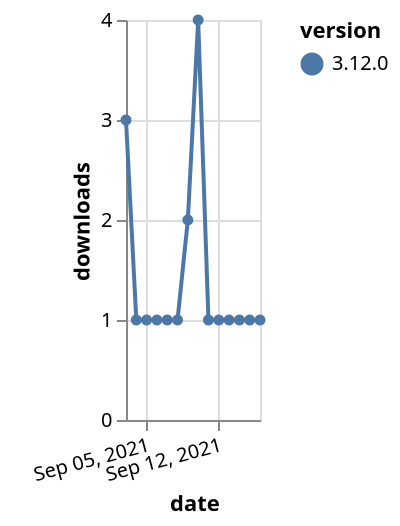 {"$schema": "https://vega.github.io/schema/vega-lite/v5.json", "description": "A simple bar chart with embedded data.", "data": {"values": [{"date": "2021-09-03", "total": 557, "delta": 3, "version": "3.12.0"}, {"date": "2021-09-04", "total": 558, "delta": 1, "version": "3.12.0"}, {"date": "2021-09-05", "total": 559, "delta": 1, "version": "3.12.0"}, {"date": "2021-09-06", "total": 560, "delta": 1, "version": "3.12.0"}, {"date": "2021-09-07", "total": 561, "delta": 1, "version": "3.12.0"}, {"date": "2021-09-08", "total": 562, "delta": 1, "version": "3.12.0"}, {"date": "2021-09-09", "total": 564, "delta": 2, "version": "3.12.0"}, {"date": "2021-09-10", "total": 568, "delta": 4, "version": "3.12.0"}, {"date": "2021-09-11", "total": 569, "delta": 1, "version": "3.12.0"}, {"date": "2021-09-12", "total": 570, "delta": 1, "version": "3.12.0"}, {"date": "2021-09-13", "total": 571, "delta": 1, "version": "3.12.0"}, {"date": "2021-09-14", "total": 572, "delta": 1, "version": "3.12.0"}, {"date": "2021-09-15", "total": 573, "delta": 1, "version": "3.12.0"}, {"date": "2021-09-16", "total": 574, "delta": 1, "version": "3.12.0"}]}, "width": "container", "mark": {"type": "line", "point": {"filled": true}}, "encoding": {"x": {"field": "date", "type": "temporal", "timeUnit": "yearmonthdate", "title": "date", "axis": {"labelAngle": -15}}, "y": {"field": "delta", "type": "quantitative", "title": "downloads"}, "color": {"field": "version", "type": "nominal"}, "tooltip": {"field": "delta"}}}